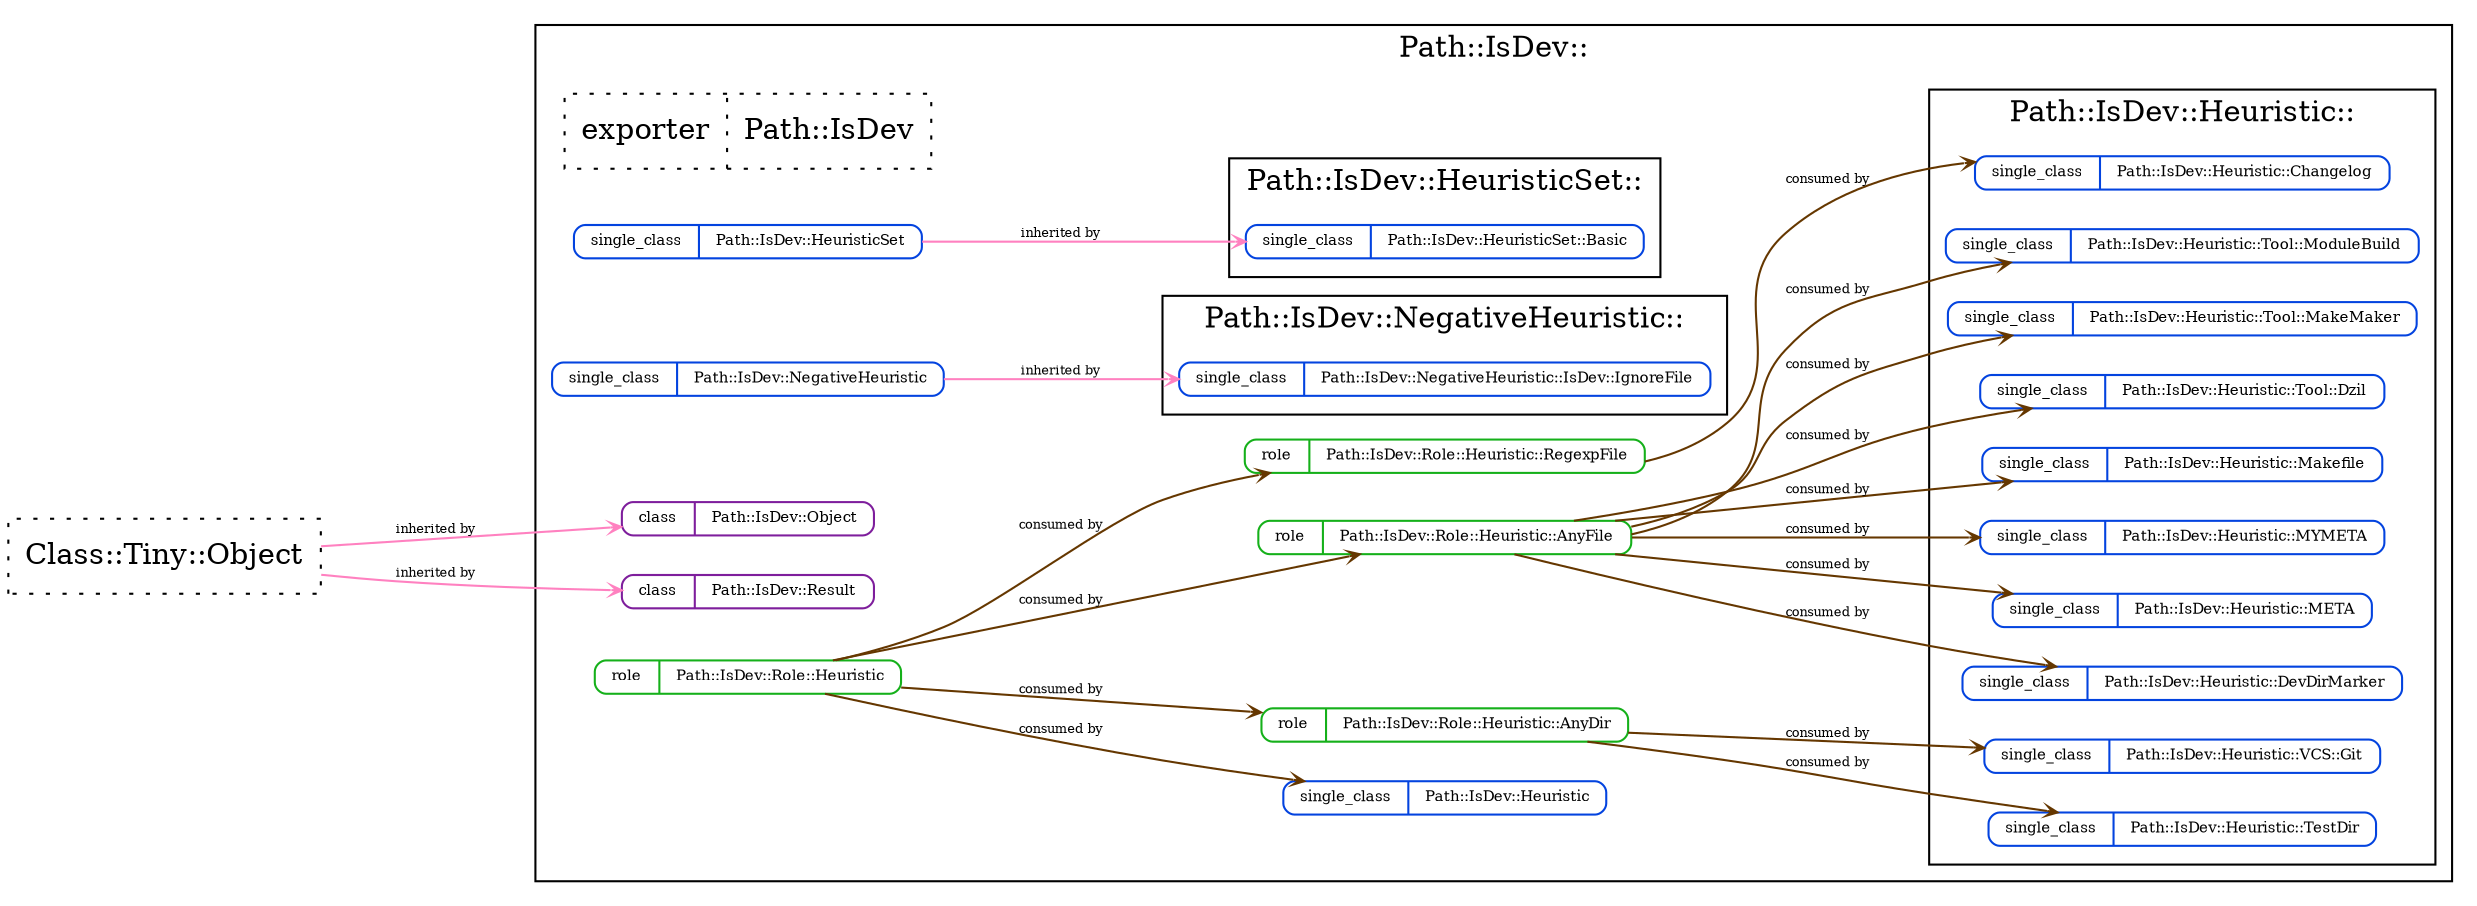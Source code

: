 strict digraph Perl {
	graph [compound=1, concentrate=1, overlap=false, rankdir=LR, ranksep=1, smoothing=triangle, splines=spline];
	node [label="\N", shape=record, style=dotted];
	edge [minlen=1];
	subgraph cluster_1 {
		graph [label="Path::IsDev::",
			rank=max];
		subgraph cluster_2 {
			graph [label="Path::IsDev::Heuristic::"];
			"Path::IsDev::Heuristic::Changelog" [label="{{<port1> single_class}|<port2> Path::IsDev::Heuristic::Changelog}", shape=Mrecord, style=solid, color="#0343df", fontsize=7, height="0.1"];
			"Path::IsDev::Heuristic::DevDirMarker" [label="{{<port1> single_class}|<port2> Path::IsDev::Heuristic::DevDirMarker}", shape=Mrecord, style=solid, color="#0343df", fontsize=7, height="0.1"];
			"Path::IsDev::Heuristic::META" [label="{{<port1> single_class}|<port2> Path::IsDev::Heuristic::META}", shape=Mrecord, style=solid, color="#0343df", fontsize=7, height="0.1"];
			"Path::IsDev::Heuristic::MYMETA" [label="{{<port1> single_class}|<port2> Path::IsDev::Heuristic::MYMETA}", shape=Mrecord, style=solid, color="#0343df", fontsize=7, height="0.1"];
			"Path::IsDev::Heuristic::Makefile" [label="{{<port1> single_class}|<port2> Path::IsDev::Heuristic::Makefile}", shape=Mrecord, style=solid, color="#0343df", fontsize=7, height="0.1"];
			"Path::IsDev::Heuristic::TestDir" [label="{{<port1> single_class}|<port2> Path::IsDev::Heuristic::TestDir}", shape=Mrecord, style=solid, color="#0343df", fontsize=7, height="0.1"];
			"Path::IsDev::Heuristic::Tool::Dzil" [label="{{<port1> single_class}|<port2> Path::IsDev::Heuristic::Tool::Dzil}", shape=Mrecord, style=solid, color="#0343df", fontsize=7, height="0.1"];
			"Path::IsDev::Heuristic::Tool::MakeMaker" [label="{{<port1> single_class}|<port2> Path::IsDev::Heuristic::Tool::MakeMaker}", shape=Mrecord, style=solid, color="#0343df", fontsize=7, height="0.1"];
			"Path::IsDev::Heuristic::Tool::ModuleBuild" [label="{{<port1> single_class}|<port2> Path::IsDev::Heuristic::Tool::ModuleBuild}", shape=Mrecord, style=solid, color="#0343df", fontsize=7, height="0.1"];
			"Path::IsDev::Heuristic::VCS::Git" [label="{{<port1> single_class}|<port2> Path::IsDev::Heuristic::VCS::Git}", shape=Mrecord, style=solid, color="#0343df", fontsize=7, height="0.1"];
		}
		subgraph cluster_3 {
			graph [label="Path::IsDev::HeuristicSet::"];
			"Path::IsDev::HeuristicSet::Basic" [label="{{<port1> single_class}|<port2> Path::IsDev::HeuristicSet::Basic}", shape=Mrecord, style=solid, color="#0343df", fontsize=7, height="0.1"];
		}
		subgraph cluster_4 {
			graph [label="Path::IsDev::NegativeHeuristic::"];
			"Path::IsDev::NegativeHeuristic::IsDev::IgnoreFile" [label="{{<port1> single_class}|<port2> Path::IsDev::NegativeHeuristic::IsDev::IgnoreFile}", shape=Mrecord, style=solid, color="#0343df", fontsize=7, height="0.1"];
		}
		"Path::IsDev" [label="{{<port1> exporter}|<port2> Path::IsDev}"];
		"Path::IsDev::Heuristic" [label="{{<port1> single_class}|<port2> Path::IsDev::Heuristic}", shape=Mrecord, style=solid, color="#0343df", fontsize=7, height="0.1"];
		"Path::IsDev::HeuristicSet" [label="{{<port1> single_class}|<port2> Path::IsDev::HeuristicSet}", shape=Mrecord, style=solid, color="#0343df", fontsize=7, height="0.1"];
		"Path::IsDev::NegativeHeuristic" [label="{{<port1> single_class}|<port2> Path::IsDev::NegativeHeuristic}", shape=Mrecord, style=solid, color="#0343df", fontsize=7, height="0.1"];
		"Path::IsDev::Object" [label="{{<port1> class}|<port2> Path::IsDev::Object}", shape=Mrecord, style=solid, color="#7e1e9c", fontsize=7, height="0.1"];
		"Path::IsDev::Result" [label="{{<port1> class}|<port2> Path::IsDev::Result}", shape=Mrecord, style=solid, color="#7e1e9c", fontsize=7, height="0.1"];
		"Path::IsDev::Role::Heuristic" [label="{{<port1> role}|<port2> Path::IsDev::Role::Heuristic}", shape=Mrecord, style=solid, color="#15b01a", fontsize=7, height="0.1"];
		"Path::IsDev::Role::Heuristic::AnyDir" [label="{{<port1> role}|<port2> Path::IsDev::Role::Heuristic::AnyDir}", shape=Mrecord, style=solid, color="#15b01a", fontsize=7, height="0.1"];
		"Path::IsDev::Role::Heuristic::AnyFile" [label="{{<port1> role}|<port2> Path::IsDev::Role::Heuristic::AnyFile}", shape=Mrecord, style=solid, color="#15b01a", fontsize=7, height="0.1"];
		"Path::IsDev::Role::Heuristic::RegexpFile" [label="{{<port1> role}|<port2> Path::IsDev::Role::Heuristic::RegexpFile}", shape=Mrecord, style=solid, color="#15b01a", fontsize=7, height="0.1"];
		"Path::IsDev::Role::Heuristic" -> "Path::IsDev::Heuristic" [arrowhead=open, arrowsize="0.5", color="#653700", dir=forward, fontsize=6, headclip=1, label="consumed by", samehead=head, tailclip=1, weight=5];
		"Path::IsDev::Role::Heuristic::RegexpFile" -> "Path::IsDev::Heuristic::Changelog" [arrowhead=open, arrowsize="0.5", color="#653700", dir=forward, fontsize=6, headclip=1, label="consumed by", samehead=head, tailclip=1, weight=5];
		"Path::IsDev::Role::Heuristic::AnyFile" -> "Path::IsDev::Heuristic::DevDirMarker" [arrowhead=open, arrowsize="0.5", color="#653700", dir=forward, fontsize=6, headclip=1, label="consumed by", samehead=head, tailclip=1, weight=5];
		"Path::IsDev::Role::Heuristic::AnyFile" -> "Path::IsDev::Heuristic::META" [arrowhead=open, arrowsize="0.5", color="#653700", dir=forward, fontsize=6, headclip=1, label="consumed by", samehead=head, tailclip=1, weight=5];
		"Path::IsDev::Role::Heuristic::AnyFile" -> "Path::IsDev::Heuristic::MYMETA" [arrowhead=open, arrowsize="0.5", color="#653700", dir=forward, fontsize=6, headclip=1, label="consumed by", samehead=head, tailclip=1, weight=5];
		"Path::IsDev::Role::Heuristic::AnyFile" -> "Path::IsDev::Heuristic::Makefile" [arrowhead=open, arrowsize="0.5", color="#653700", dir=forward, fontsize=6, headclip=1, label="consumed by", samehead=head, tailclip=1, weight=5];
		"Path::IsDev::Role::Heuristic::AnyDir" -> "Path::IsDev::Heuristic::TestDir" [arrowhead=open, arrowsize="0.5", color="#653700", dir=forward, fontsize=6, headclip=1, label="consumed by", samehead=head, tailclip=1, weight=5];
		"Path::IsDev::HeuristicSet" -> "Path::IsDev::HeuristicSet::Basic" [arrowhead=open, arrowsize="0.5", color="#ff81c0", dir=forward, fontsize=6, headclip=1, label="inherited by", samehead=head, tailclip=1, weight=10];
		"Path::IsDev::Role::Heuristic::AnyFile" -> "Path::IsDev::Heuristic::Tool::Dzil" [arrowhead=open, arrowsize="0.5", color="#653700", dir=forward, fontsize=6, headclip=1, label="consumed by", samehead=head, tailclip=1, weight=5];
		"Path::IsDev::Role::Heuristic::AnyFile" -> "Path::IsDev::Heuristic::Tool::MakeMaker" [arrowhead=open, arrowsize="0.5", color="#653700", dir=forward, fontsize=6, headclip=1, label="consumed by", samehead=head, tailclip=1, weight=5];
		"Path::IsDev::Role::Heuristic::AnyFile" -> "Path::IsDev::Heuristic::Tool::ModuleBuild" [arrowhead=open, arrowsize="0.5", color="#653700", dir=forward, fontsize=6, headclip=1, label="consumed by", samehead=head, tailclip=1, weight=5];
		"Path::IsDev::Role::Heuristic::AnyDir" -> "Path::IsDev::Heuristic::VCS::Git" [arrowhead=open, arrowsize="0.5", color="#653700", dir=forward, fontsize=6, headclip=1, label="consumed by", samehead=head, tailclip=1, weight=5];
		"Path::IsDev::NegativeHeuristic" -> "Path::IsDev::NegativeHeuristic::IsDev::IgnoreFile" [arrowhead=open, arrowsize="0.5", color="#ff81c0", dir=forward, fontsize=6, headclip=1, label="inherited by", samehead=head, tailclip=1, weight=10];
		"Path::IsDev::Role::Heuristic" -> "Path::IsDev::Role::Heuristic::AnyDir" [arrowhead=open, arrowsize="0.5", color="#653700", dir=forward, fontsize=6, headclip=1, label="consumed by", samehead=head, tailclip=1, weight=5];
		"Path::IsDev::Role::Heuristic" -> "Path::IsDev::Role::Heuristic::AnyFile" [arrowhead=open, arrowsize="0.5", color="#653700", dir=forward, fontsize=6, headclip=1, label="consumed by", samehead=head, tailclip=1, weight=5];
		"Path::IsDev::Role::Heuristic" -> "Path::IsDev::Role::Heuristic::RegexpFile" [arrowhead=open, arrowsize="0.5", color="#653700", dir=forward, fontsize=6, headclip=1, label="consumed by", samehead=head, tailclip=1, weight=5];
	}
	"Class::Tiny::Object" [label="<port1> Class::Tiny::Object"];
	"Class::Tiny::Object" -> "Path::IsDev::Object" [arrowhead=open, arrowsize="0.5", color="#ff81c0", dir=forward, fontsize=6, headclip=1, label="inherited by", samehead=head, tailclip=1, weight=10];
	"Class::Tiny::Object" -> "Path::IsDev::Result" [arrowhead=open, arrowsize="0.5", color="#ff81c0", dir=forward, fontsize=6, headclip=1, label="inherited by", samehead=head, tailclip=1, weight=10];
}

